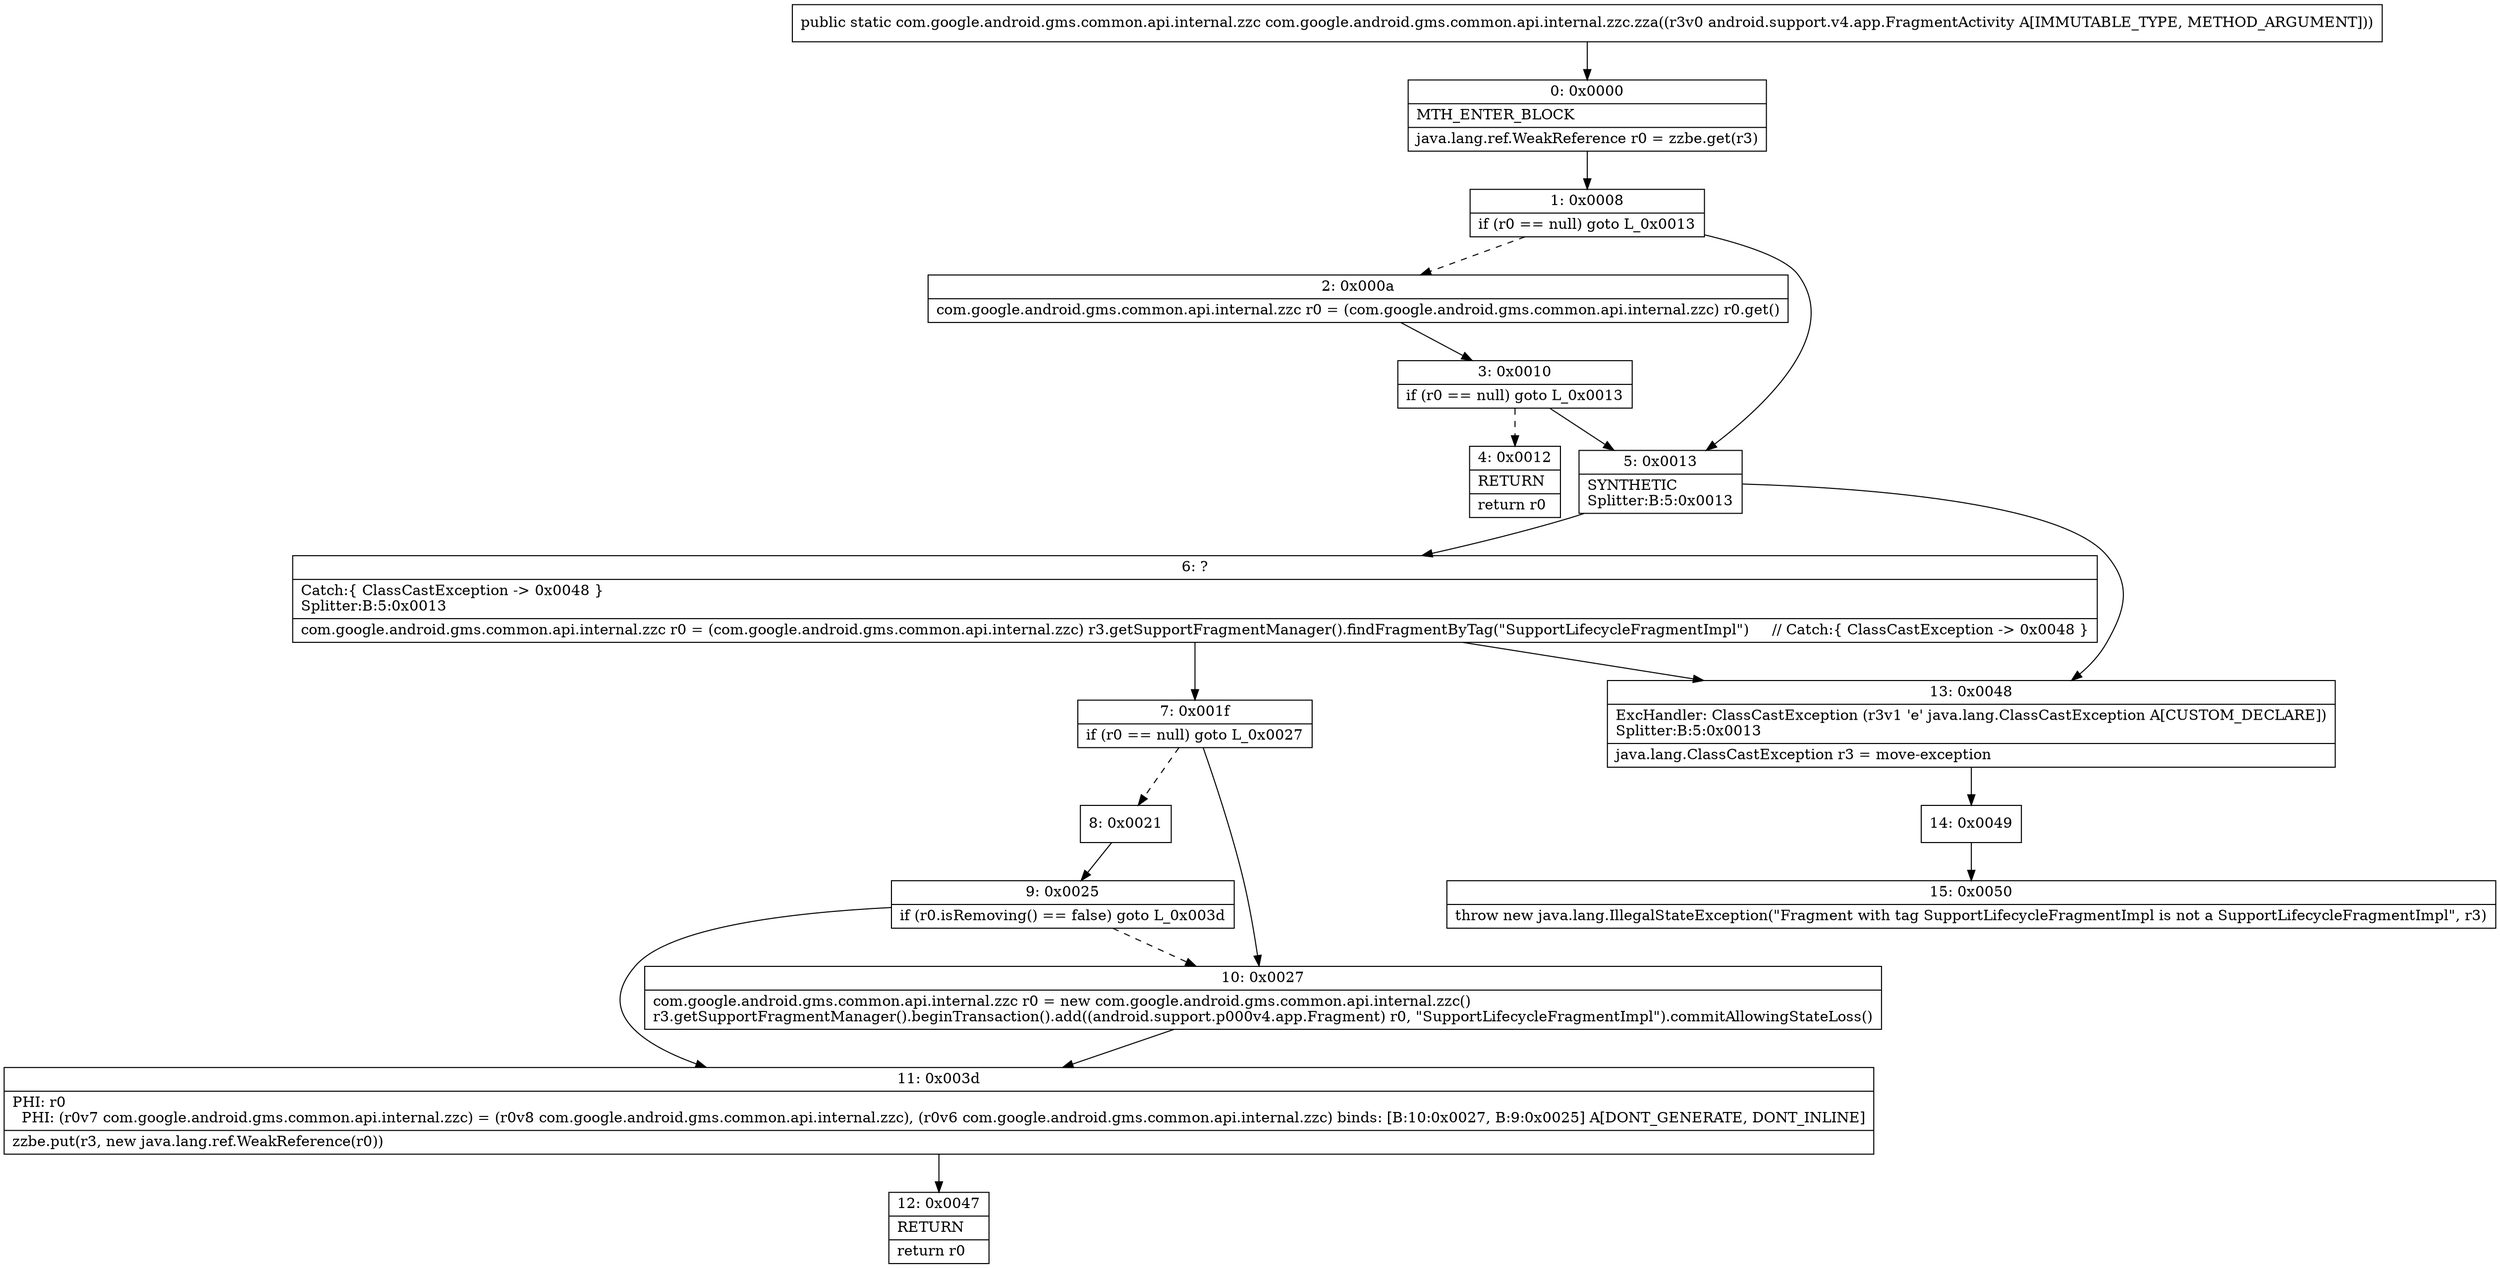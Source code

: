digraph "CFG forcom.google.android.gms.common.api.internal.zzc.zza(Landroid\/support\/v4\/app\/FragmentActivity;)Lcom\/google\/android\/gms\/common\/api\/internal\/zzc;" {
Node_0 [shape=record,label="{0\:\ 0x0000|MTH_ENTER_BLOCK\l|java.lang.ref.WeakReference r0 = zzbe.get(r3)\l}"];
Node_1 [shape=record,label="{1\:\ 0x0008|if (r0 == null) goto L_0x0013\l}"];
Node_2 [shape=record,label="{2\:\ 0x000a|com.google.android.gms.common.api.internal.zzc r0 = (com.google.android.gms.common.api.internal.zzc) r0.get()\l}"];
Node_3 [shape=record,label="{3\:\ 0x0010|if (r0 == null) goto L_0x0013\l}"];
Node_4 [shape=record,label="{4\:\ 0x0012|RETURN\l|return r0\l}"];
Node_5 [shape=record,label="{5\:\ 0x0013|SYNTHETIC\lSplitter:B:5:0x0013\l}"];
Node_6 [shape=record,label="{6\:\ ?|Catch:\{ ClassCastException \-\> 0x0048 \}\lSplitter:B:5:0x0013\l|com.google.android.gms.common.api.internal.zzc r0 = (com.google.android.gms.common.api.internal.zzc) r3.getSupportFragmentManager().findFragmentByTag(\"SupportLifecycleFragmentImpl\")     \/\/ Catch:\{ ClassCastException \-\> 0x0048 \}\l}"];
Node_7 [shape=record,label="{7\:\ 0x001f|if (r0 == null) goto L_0x0027\l}"];
Node_8 [shape=record,label="{8\:\ 0x0021}"];
Node_9 [shape=record,label="{9\:\ 0x0025|if (r0.isRemoving() == false) goto L_0x003d\l}"];
Node_10 [shape=record,label="{10\:\ 0x0027|com.google.android.gms.common.api.internal.zzc r0 = new com.google.android.gms.common.api.internal.zzc()\lr3.getSupportFragmentManager().beginTransaction().add((android.support.p000v4.app.Fragment) r0, \"SupportLifecycleFragmentImpl\").commitAllowingStateLoss()\l}"];
Node_11 [shape=record,label="{11\:\ 0x003d|PHI: r0 \l  PHI: (r0v7 com.google.android.gms.common.api.internal.zzc) = (r0v8 com.google.android.gms.common.api.internal.zzc), (r0v6 com.google.android.gms.common.api.internal.zzc) binds: [B:10:0x0027, B:9:0x0025] A[DONT_GENERATE, DONT_INLINE]\l|zzbe.put(r3, new java.lang.ref.WeakReference(r0))\l}"];
Node_12 [shape=record,label="{12\:\ 0x0047|RETURN\l|return r0\l}"];
Node_13 [shape=record,label="{13\:\ 0x0048|ExcHandler: ClassCastException (r3v1 'e' java.lang.ClassCastException A[CUSTOM_DECLARE])\lSplitter:B:5:0x0013\l|java.lang.ClassCastException r3 = move\-exception\l}"];
Node_14 [shape=record,label="{14\:\ 0x0049}"];
Node_15 [shape=record,label="{15\:\ 0x0050|throw new java.lang.IllegalStateException(\"Fragment with tag SupportLifecycleFragmentImpl is not a SupportLifecycleFragmentImpl\", r3)\l}"];
MethodNode[shape=record,label="{public static com.google.android.gms.common.api.internal.zzc com.google.android.gms.common.api.internal.zzc.zza((r3v0 android.support.v4.app.FragmentActivity A[IMMUTABLE_TYPE, METHOD_ARGUMENT])) }"];
MethodNode -> Node_0;
Node_0 -> Node_1;
Node_1 -> Node_2[style=dashed];
Node_1 -> Node_5;
Node_2 -> Node_3;
Node_3 -> Node_4[style=dashed];
Node_3 -> Node_5;
Node_5 -> Node_6;
Node_5 -> Node_13;
Node_6 -> Node_7;
Node_6 -> Node_13;
Node_7 -> Node_8[style=dashed];
Node_7 -> Node_10;
Node_8 -> Node_9;
Node_9 -> Node_10[style=dashed];
Node_9 -> Node_11;
Node_10 -> Node_11;
Node_11 -> Node_12;
Node_13 -> Node_14;
Node_14 -> Node_15;
}

